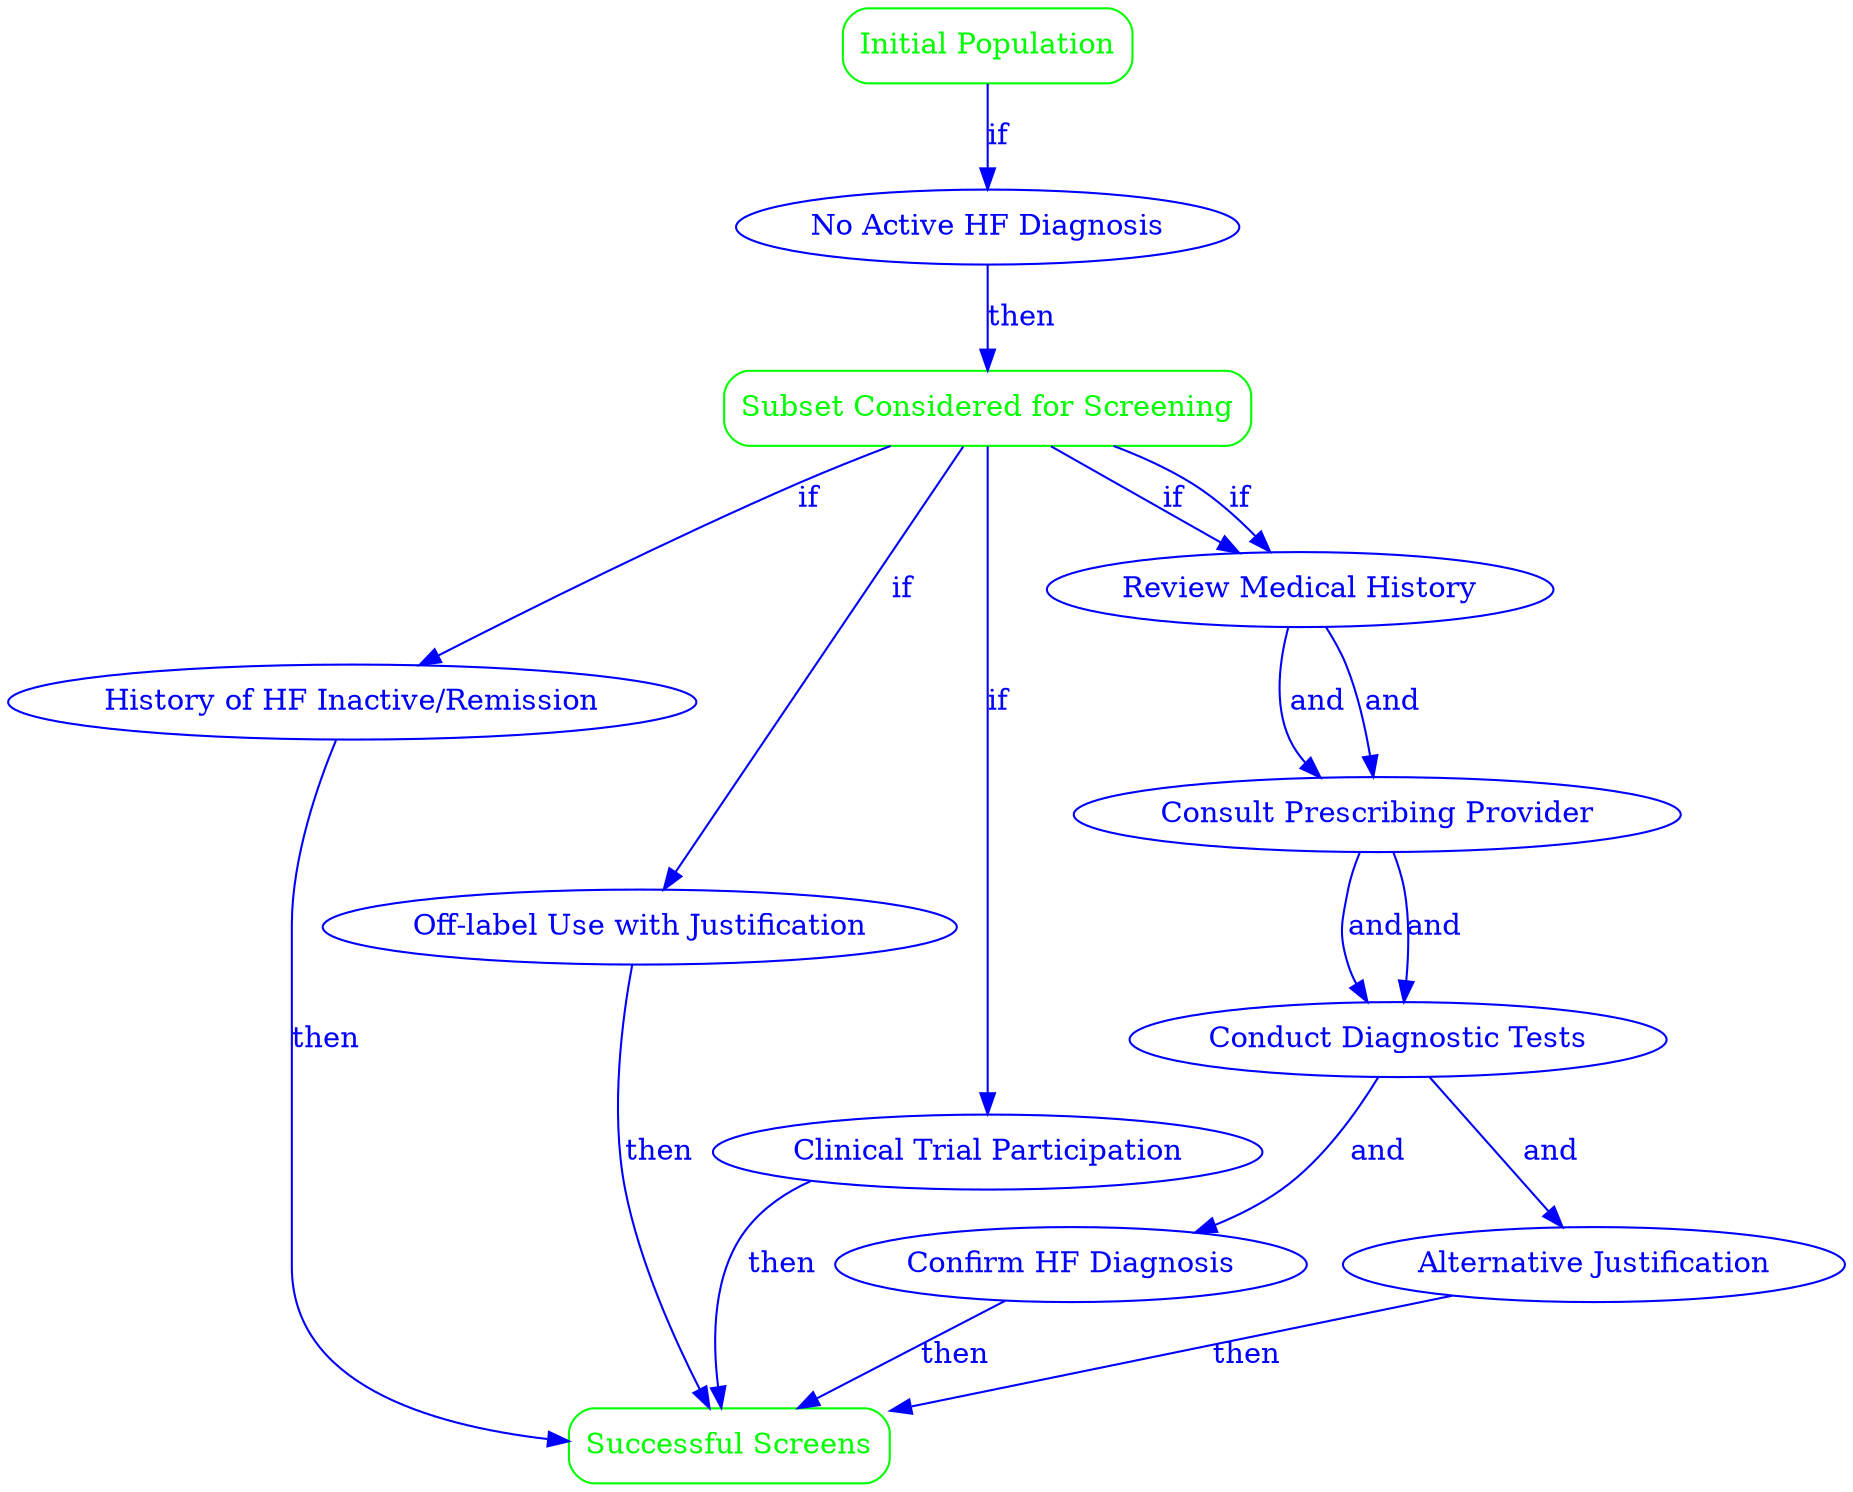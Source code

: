 digraph ClinicalProtocol {
    rankdir=TB;

    // Populations
    InitialPopulation [label="Initial Population", shape=box, style=rounded, color=green, fontcolor=green, comment="All patients within the healthcare system who have an active prescription for any heart failure medication."];
    SubsetScreening [label="Subset Considered for Screening", shape=box, style=rounded, color=green, fontcolor=green, comment="Patients from the initial population who do not have an active diagnosis of heart failure in their medical records."];
    SuccessfulScreen [label="Successful Screens", shape=box, style=rounded, color=green, fontcolor=green, comment="Confirmation of an appropriate diagnosis of heart failure, leading to the continuation of the medication. Identification of an alternative clinical justification for the medication, leading to the continuation of the medication. If no justification is found, recommendation for discontinuation of the medication or further evaluation for potential heart failure diagnosis."];

    // Criteria
    NoActiveHF [label="No Active HF Diagnosis", shape=ellipse, color=blue, fontcolor=blue, comment="Patients from the initial population who do not have an active diagnosis of heart failure in their medical records."];
    ExclusionHistory [label="History of HF Inactive/Remission", shape=ellipse, color=blue, fontcolor=blue, comment="Patients who have a documented history of heart failure that is currently inactive or in remission."];
    ExclusionOffLabel [label="Off-label Use with Justification", shape=ellipse, color=blue, fontcolor=blue, comment="Patients who are prescribed heart failure medication for off-label use with documented clinical justification."];
    ExclusionTrial [label="Clinical Trial Participation", shape=ellipse, color=blue, fontcolor=blue, comment="Patients who are part of a clinical trial involving heart failure medication with appropriate documentation."];
    ReviewHistory [label="Review Medical History", shape=ellipse, color=blue, fontcolor=blue, comment="Review of the patient's medical history and records to confirm the absence of a heart failure diagnosis."];
    ConsultProvider [label="Consult Prescribing Provider", shape=ellipse, color=blue, fontcolor=blue, comment="Consultation with the prescribing healthcare provider to discuss the rationale for the heart failure medication."];
    DiagnosticTests [label="Conduct Diagnostic Tests", shape=ellipse, color=blue, fontcolor=blue, comment="If necessary, conduct diagnostic tests such as echocardiogram, BNP/NT-proBNP levels, or other relevant cardiac assessments to evaluate the presence of heart failure."];
    ConfirmDiagnosis [label="Confirm HF Diagnosis", shape=ellipse, color=blue, fontcolor=blue, comment="Confirmation of an appropriate diagnosis of heart failure."];
    AlternativeJustification [label="Alternative Justification", shape=ellipse, color=blue, fontcolor=blue, comment="Identification of an alternative clinical justification for the medication."];

    // Paths
    InitialPopulation -> NoActiveHF [label="if", color=blue, fontcolor=blue];
    NoActiveHF -> SubsetScreening [label="then", color=blue, fontcolor=blue];

    SubsetScreening -> ExclusionHistory [label="if", color=blue, fontcolor=blue];
    ExclusionHistory -> SuccessfulScreen [label="then", color=blue, fontcolor=blue];

    SubsetScreening -> ExclusionOffLabel [label="if", color=blue, fontcolor=blue];
    ExclusionOffLabel -> SuccessfulScreen [label="then", color=blue, fontcolor=blue];

    SubsetScreening -> ExclusionTrial [label="if", color=blue, fontcolor=blue];
    ExclusionTrial -> SuccessfulScreen [label="then", color=blue, fontcolor=blue];

    SubsetScreening -> ReviewHistory [label="if", color=blue, fontcolor=blue];
    ReviewHistory -> ConsultProvider [label="and", color=blue, fontcolor=blue];
    ConsultProvider -> DiagnosticTests [label="and", color=blue, fontcolor=blue];
    DiagnosticTests -> ConfirmDiagnosis [label="and", color=blue, fontcolor=blue];
    ConfirmDiagnosis -> SuccessfulScreen [label="then", color=blue, fontcolor=blue];

    SubsetScreening -> ReviewHistory [label="if", color=blue, fontcolor=blue];
    ReviewHistory -> ConsultProvider [label="and", color=blue, fontcolor=blue];
    ConsultProvider -> DiagnosticTests [label="and", color=blue, fontcolor=blue];
    DiagnosticTests -> AlternativeJustification [label="and", color=blue, fontcolor=blue];
    AlternativeJustification -> SuccessfulScreen [label="then", color=blue, fontcolor=blue];
}
